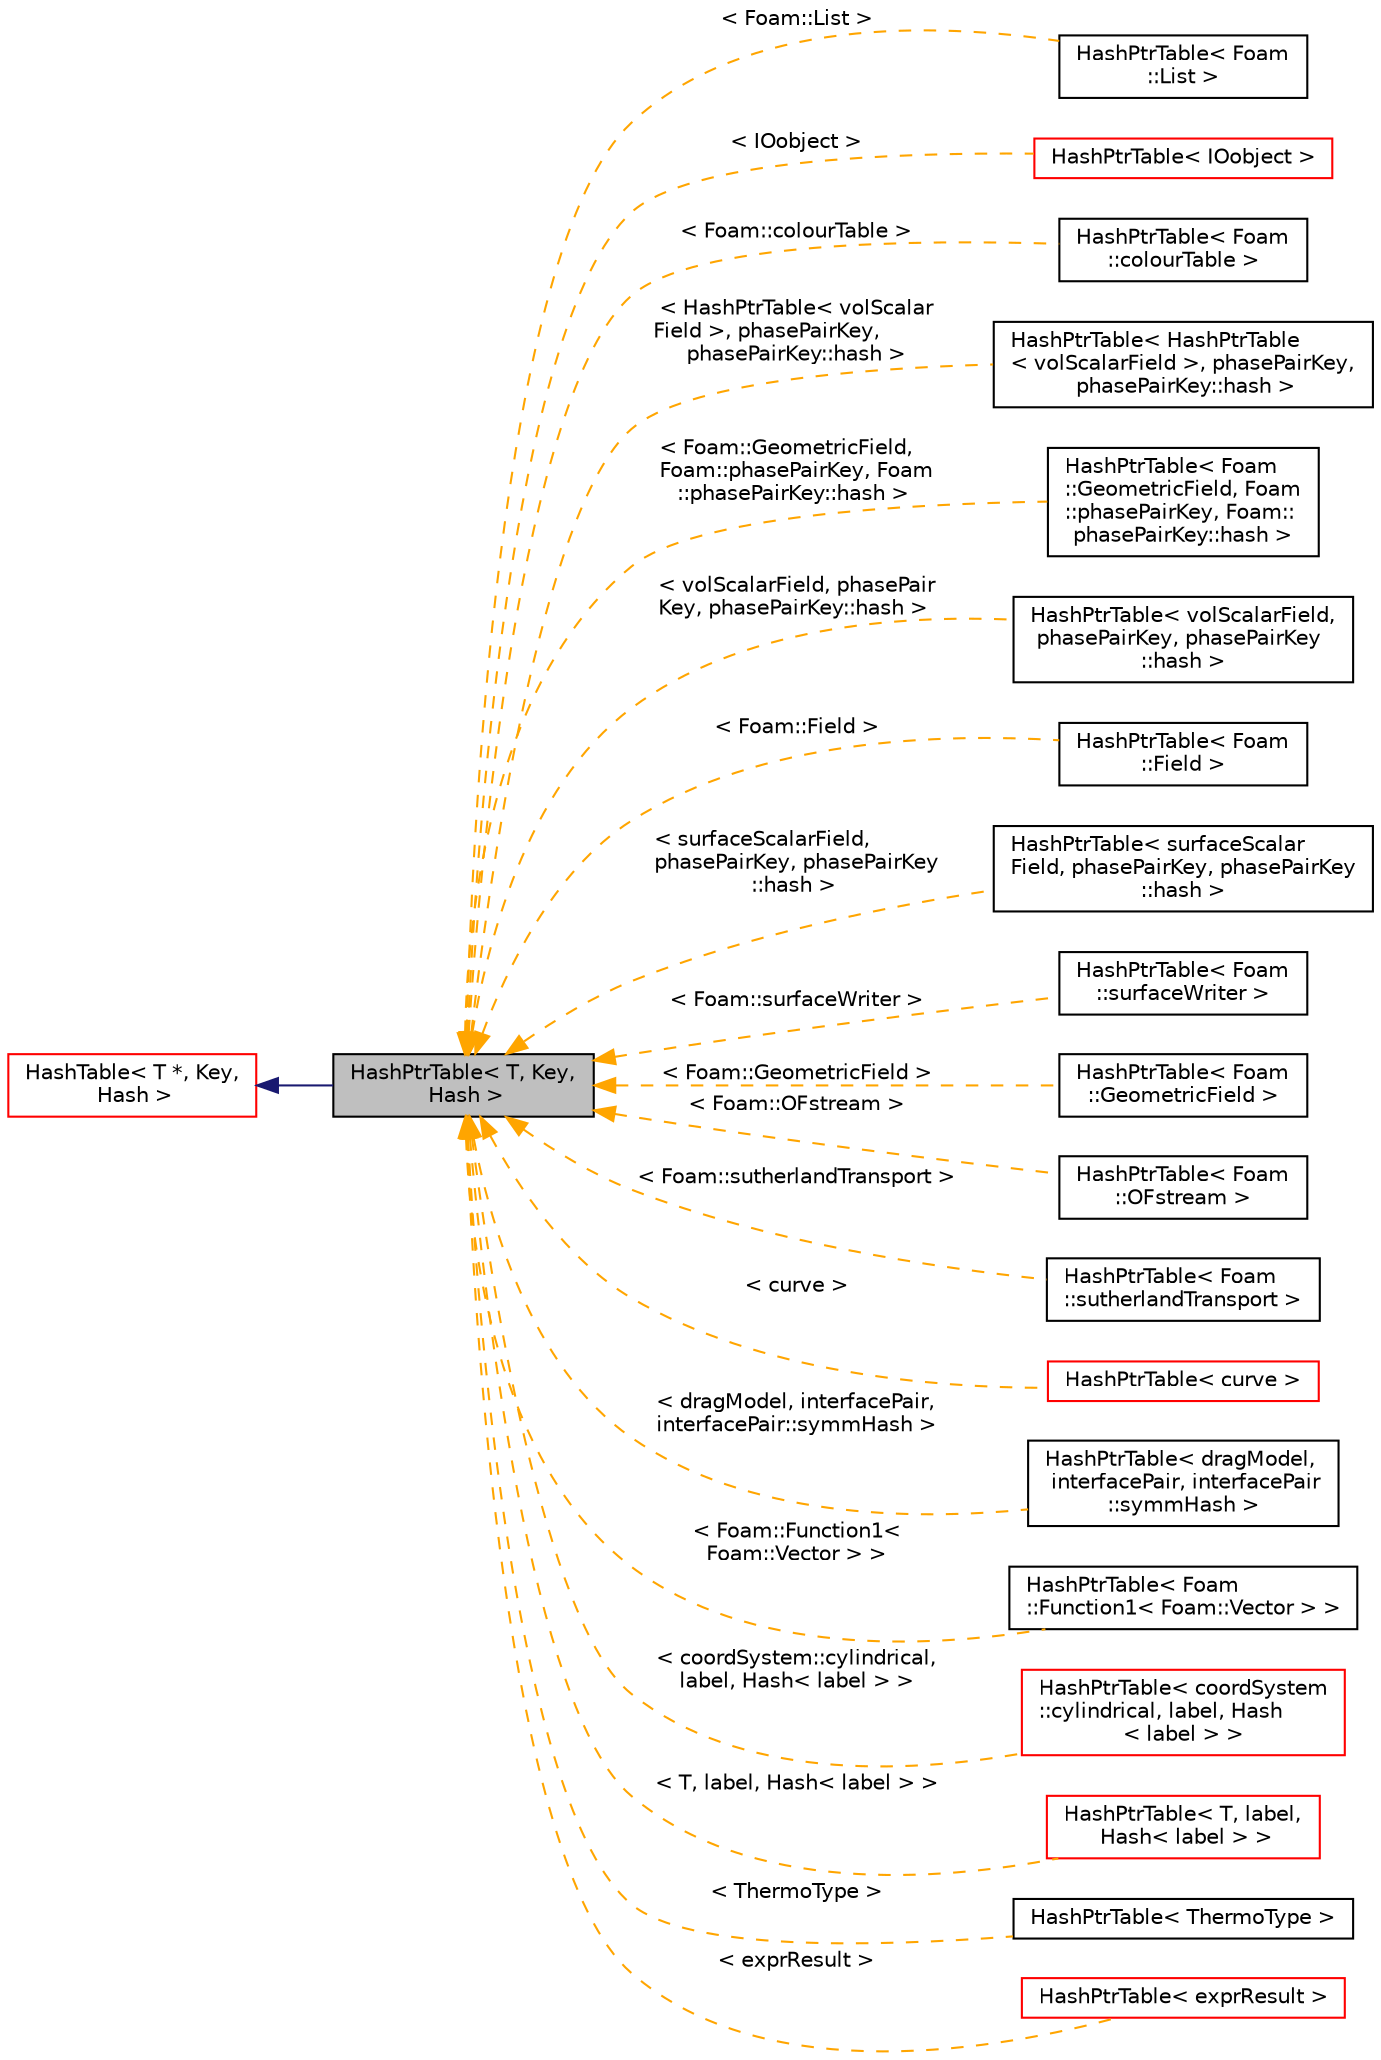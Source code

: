 digraph "HashPtrTable&lt; T, Key, Hash &gt;"
{
  bgcolor="transparent";
  edge [fontname="Helvetica",fontsize="10",labelfontname="Helvetica",labelfontsize="10"];
  node [fontname="Helvetica",fontsize="10",shape=record];
  rankdir="LR";
  Node1 [label="HashPtrTable\< T, Key,\l Hash \>",height=0.2,width=0.4,color="black", fillcolor="grey75", style="filled" fontcolor="black"];
  Node2 -> Node1 [dir="back",color="midnightblue",fontsize="10",style="solid",fontname="Helvetica"];
  Node2 [label="HashTable\< T *, Key,\l Hash \>",height=0.2,width=0.4,color="red",URL="$classFoam_1_1HashTable.html"];
  Node1 -> Node3 [dir="back",color="orange",fontsize="10",style="dashed",label=" \< Foam::List \>" ,fontname="Helvetica"];
  Node3 [label="HashPtrTable\< Foam\l::List \>",height=0.2,width=0.4,color="black",URL="$classFoam_1_1HashPtrTable.html"];
  Node1 -> Node4 [dir="back",color="orange",fontsize="10",style="dashed",label=" \< IOobject \>" ,fontname="Helvetica"];
  Node4 [label="HashPtrTable\< IOobject \>",height=0.2,width=0.4,color="red",URL="$classFoam_1_1HashPtrTable.html"];
  Node1 -> Node5 [dir="back",color="orange",fontsize="10",style="dashed",label=" \< Foam::colourTable \>" ,fontname="Helvetica"];
  Node5 [label="HashPtrTable\< Foam\l::colourTable \>",height=0.2,width=0.4,color="black",URL="$classFoam_1_1HashPtrTable.html"];
  Node1 -> Node6 [dir="back",color="orange",fontsize="10",style="dashed",label=" \< HashPtrTable\< volScalar\lField \>, phasePairKey,\l phasePairKey::hash \>" ,fontname="Helvetica"];
  Node6 [label="HashPtrTable\< HashPtrTable\l\< volScalarField \>, phasePairKey,\l phasePairKey::hash \>",height=0.2,width=0.4,color="black",URL="$classFoam_1_1HashPtrTable.html"];
  Node1 -> Node7 [dir="back",color="orange",fontsize="10",style="dashed",label=" \< Foam::GeometricField,\l Foam::phasePairKey, Foam\l::phasePairKey::hash \>" ,fontname="Helvetica"];
  Node7 [label="HashPtrTable\< Foam\l::GeometricField, Foam\l::phasePairKey, Foam::\lphasePairKey::hash \>",height=0.2,width=0.4,color="black",URL="$classFoam_1_1HashPtrTable.html"];
  Node1 -> Node8 [dir="back",color="orange",fontsize="10",style="dashed",label=" \< volScalarField, phasePair\lKey, phasePairKey::hash \>" ,fontname="Helvetica"];
  Node8 [label="HashPtrTable\< volScalarField,\l phasePairKey, phasePairKey\l::hash \>",height=0.2,width=0.4,color="black",URL="$classFoam_1_1HashPtrTable.html"];
  Node1 -> Node9 [dir="back",color="orange",fontsize="10",style="dashed",label=" \< Foam::Field \>" ,fontname="Helvetica"];
  Node9 [label="HashPtrTable\< Foam\l::Field \>",height=0.2,width=0.4,color="black",URL="$classFoam_1_1HashPtrTable.html"];
  Node1 -> Node10 [dir="back",color="orange",fontsize="10",style="dashed",label=" \< surfaceScalarField,\l phasePairKey, phasePairKey\l::hash \>" ,fontname="Helvetica"];
  Node10 [label="HashPtrTable\< surfaceScalar\lField, phasePairKey, phasePairKey\l::hash \>",height=0.2,width=0.4,color="black",URL="$classFoam_1_1HashPtrTable.html"];
  Node1 -> Node11 [dir="back",color="orange",fontsize="10",style="dashed",label=" \< Foam::surfaceWriter \>" ,fontname="Helvetica"];
  Node11 [label="HashPtrTable\< Foam\l::surfaceWriter \>",height=0.2,width=0.4,color="black",URL="$classFoam_1_1HashPtrTable.html"];
  Node1 -> Node12 [dir="back",color="orange",fontsize="10",style="dashed",label=" \< Foam::GeometricField \>" ,fontname="Helvetica"];
  Node12 [label="HashPtrTable\< Foam\l::GeometricField \>",height=0.2,width=0.4,color="black",URL="$classFoam_1_1HashPtrTable.html"];
  Node1 -> Node13 [dir="back",color="orange",fontsize="10",style="dashed",label=" \< Foam::OFstream \>" ,fontname="Helvetica"];
  Node13 [label="HashPtrTable\< Foam\l::OFstream \>",height=0.2,width=0.4,color="black",URL="$classFoam_1_1HashPtrTable.html"];
  Node1 -> Node14 [dir="back",color="orange",fontsize="10",style="dashed",label=" \< Foam::sutherlandTransport \>" ,fontname="Helvetica"];
  Node14 [label="HashPtrTable\< Foam\l::sutherlandTransport \>",height=0.2,width=0.4,color="black",URL="$classFoam_1_1HashPtrTable.html"];
  Node1 -> Node15 [dir="back",color="orange",fontsize="10",style="dashed",label=" \< curve \>" ,fontname="Helvetica"];
  Node15 [label="HashPtrTable\< curve \>",height=0.2,width=0.4,color="red",URL="$classFoam_1_1HashPtrTable.html"];
  Node1 -> Node16 [dir="back",color="orange",fontsize="10",style="dashed",label=" \< dragModel, interfacePair,\l interfacePair::symmHash \>" ,fontname="Helvetica"];
  Node16 [label="HashPtrTable\< dragModel,\l interfacePair, interfacePair\l::symmHash \>",height=0.2,width=0.4,color="black",URL="$classFoam_1_1HashPtrTable.html"];
  Node1 -> Node17 [dir="back",color="orange",fontsize="10",style="dashed",label=" \< Foam::Function1\<\l Foam::Vector \> \>" ,fontname="Helvetica"];
  Node17 [label="HashPtrTable\< Foam\l::Function1\< Foam::Vector \> \>",height=0.2,width=0.4,color="black",URL="$classFoam_1_1HashPtrTable.html"];
  Node1 -> Node18 [dir="back",color="orange",fontsize="10",style="dashed",label=" \< coordSystem::cylindrical,\l label, Hash\< label \> \>" ,fontname="Helvetica"];
  Node18 [label="HashPtrTable\< coordSystem\l::cylindrical, label, Hash\l\< label \> \>",height=0.2,width=0.4,color="red",URL="$classFoam_1_1HashPtrTable.html"];
  Node1 -> Node19 [dir="back",color="orange",fontsize="10",style="dashed",label=" \< T, label, Hash\< label \> \>" ,fontname="Helvetica"];
  Node19 [label="HashPtrTable\< T, label,\l Hash\< label \> \>",height=0.2,width=0.4,color="red",URL="$classFoam_1_1HashPtrTable.html"];
  Node1 -> Node20 [dir="back",color="orange",fontsize="10",style="dashed",label=" \< ThermoType \>" ,fontname="Helvetica"];
  Node20 [label="HashPtrTable\< ThermoType \>",height=0.2,width=0.4,color="black",URL="$classFoam_1_1HashPtrTable.html"];
  Node1 -> Node21 [dir="back",color="orange",fontsize="10",style="dashed",label=" \< exprResult \>" ,fontname="Helvetica"];
  Node21 [label="HashPtrTable\< exprResult \>",height=0.2,width=0.4,color="red",URL="$classFoam_1_1HashPtrTable.html"];
}
